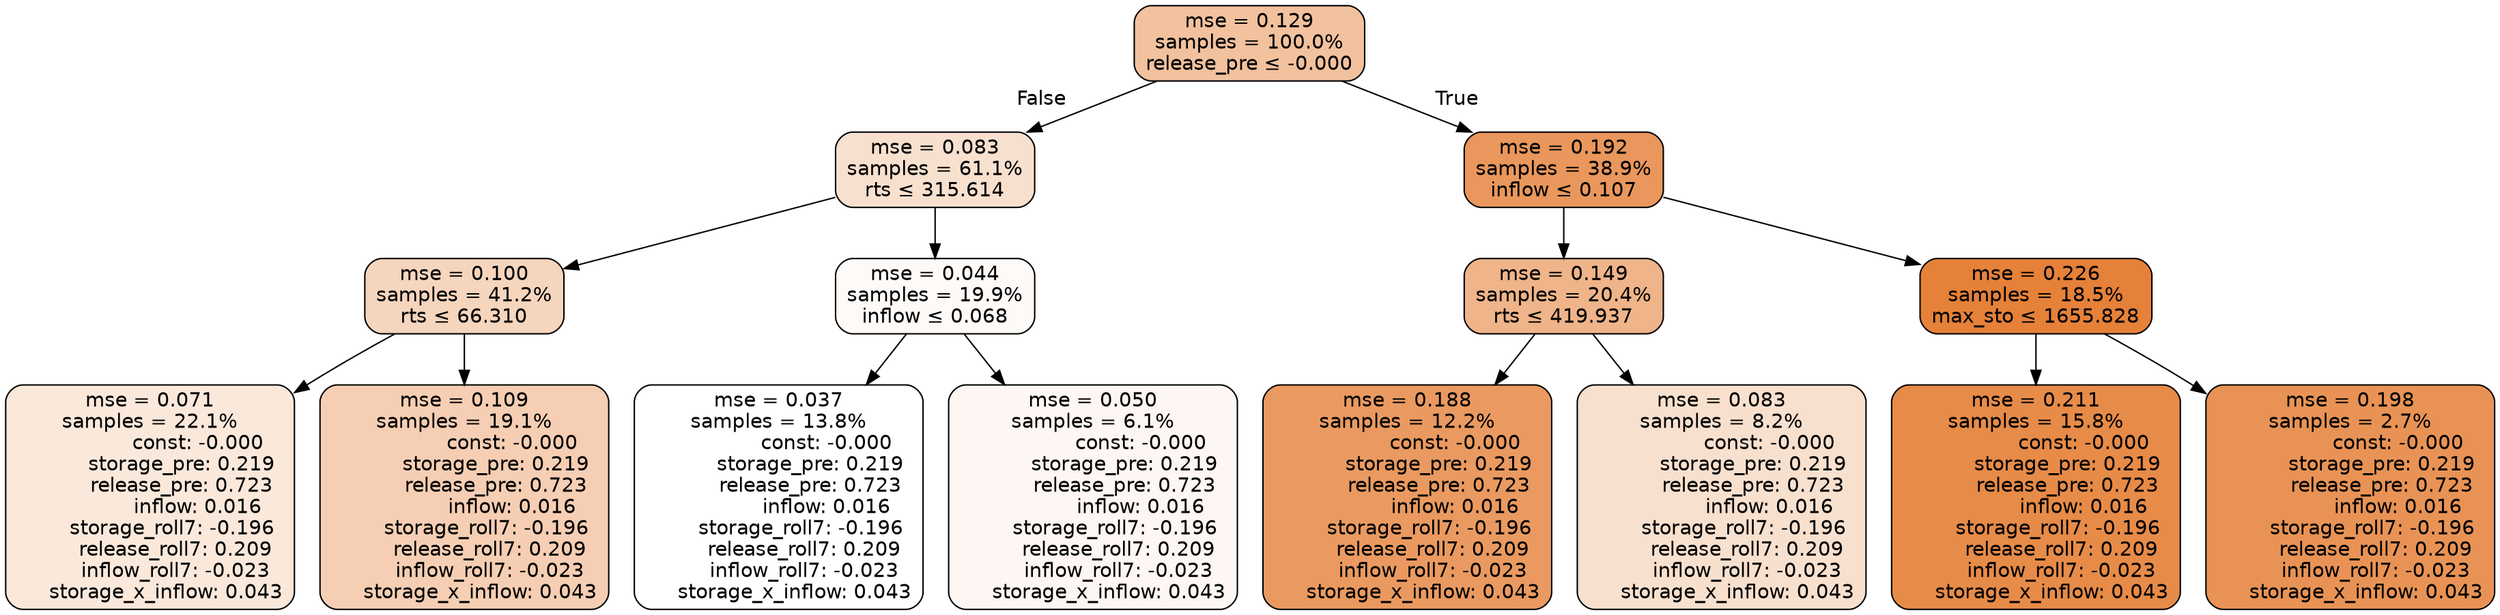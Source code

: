 digraph tree {
node [shape=rectangle, style="filled, rounded", color="black", fontname=helvetica] ;
edge [fontname=helvetica] ;
	"0" [label="mse = 0.129
samples = 100.0%
release_pre &le; -0.000", fillcolor="#f2c19e"]
	"1" [label="mse = 0.083
samples = 61.1%
rts &le; 315.614", fillcolor="#f8e0cf"]
	"2" [label="mse = 0.100
samples = 41.2%
rts &le; 66.310", fillcolor="#f6d5bd"]
	"3" [label="mse = 0.071
samples = 22.1%
               const: -0.000
          storage_pre: 0.219
          release_pre: 0.723
               inflow: 0.016
       storage_roll7: -0.196
        release_roll7: 0.209
        inflow_roll7: -0.023
     storage_x_inflow: 0.043", fillcolor="#fae8db"]
	"4" [label="mse = 0.109
samples = 19.1%
               const: -0.000
          storage_pre: 0.219
          release_pre: 0.723
               inflow: 0.016
       storage_roll7: -0.196
        release_roll7: 0.209
        inflow_roll7: -0.023
     storage_x_inflow: 0.043", fillcolor="#f5ceb3"]
	"5" [label="mse = 0.044
samples = 19.9%
inflow &le; 0.068", fillcolor="#fefaf8"]
	"6" [label="mse = 0.037
samples = 13.8%
               const: -0.000
          storage_pre: 0.219
          release_pre: 0.723
               inflow: 0.016
       storage_roll7: -0.196
        release_roll7: 0.209
        inflow_roll7: -0.023
     storage_x_inflow: 0.043", fillcolor="#ffffff"]
	"7" [label="mse = 0.050
samples = 6.1%
               const: -0.000
          storage_pre: 0.219
          release_pre: 0.723
               inflow: 0.016
       storage_roll7: -0.196
        release_roll7: 0.209
        inflow_roll7: -0.023
     storage_x_inflow: 0.043", fillcolor="#fdf6f2"]
	"8" [label="mse = 0.192
samples = 38.9%
inflow &le; 0.107", fillcolor="#e9975c"]
	"9" [label="mse = 0.149
samples = 20.4%
rts &le; 419.937", fillcolor="#efb489"]
	"10" [label="mse = 0.188
samples = 12.2%
               const: -0.000
          storage_pre: 0.219
          release_pre: 0.723
               inflow: 0.016
       storage_roll7: -0.196
        release_roll7: 0.209
        inflow_roll7: -0.023
     storage_x_inflow: 0.043", fillcolor="#ea9a60"]
	"11" [label="mse = 0.083
samples = 8.2%
               const: -0.000
          storage_pre: 0.219
          release_pre: 0.723
               inflow: 0.016
       storage_roll7: -0.196
        release_roll7: 0.209
        inflow_roll7: -0.023
     storage_x_inflow: 0.043", fillcolor="#f8e0ce"]
	"12" [label="mse = 0.226
samples = 18.5%
max_sto &le; 1655.828", fillcolor="#e58139"]
	"13" [label="mse = 0.211
samples = 15.8%
               const: -0.000
          storage_pre: 0.219
          release_pre: 0.723
               inflow: 0.016
       storage_roll7: -0.196
        release_roll7: 0.209
        inflow_roll7: -0.023
     storage_x_inflow: 0.043", fillcolor="#e78b48"]
	"14" [label="mse = 0.198
samples = 2.7%
               const: -0.000
          storage_pre: 0.219
          release_pre: 0.723
               inflow: 0.016
       storage_roll7: -0.196
        release_roll7: 0.209
        inflow_roll7: -0.023
     storage_x_inflow: 0.043", fillcolor="#e89355"]

	"0" -> "1" [labeldistance=2.5, labelangle=45, headlabel="False"]
	"1" -> "2"
	"2" -> "3"
	"2" -> "4"
	"1" -> "5"
	"5" -> "6"
	"5" -> "7"
	"0" -> "8" [labeldistance=2.5, labelangle=-45, headlabel="True"]
	"8" -> "9"
	"9" -> "10"
	"9" -> "11"
	"8" -> "12"
	"12" -> "13"
	"12" -> "14"
}
